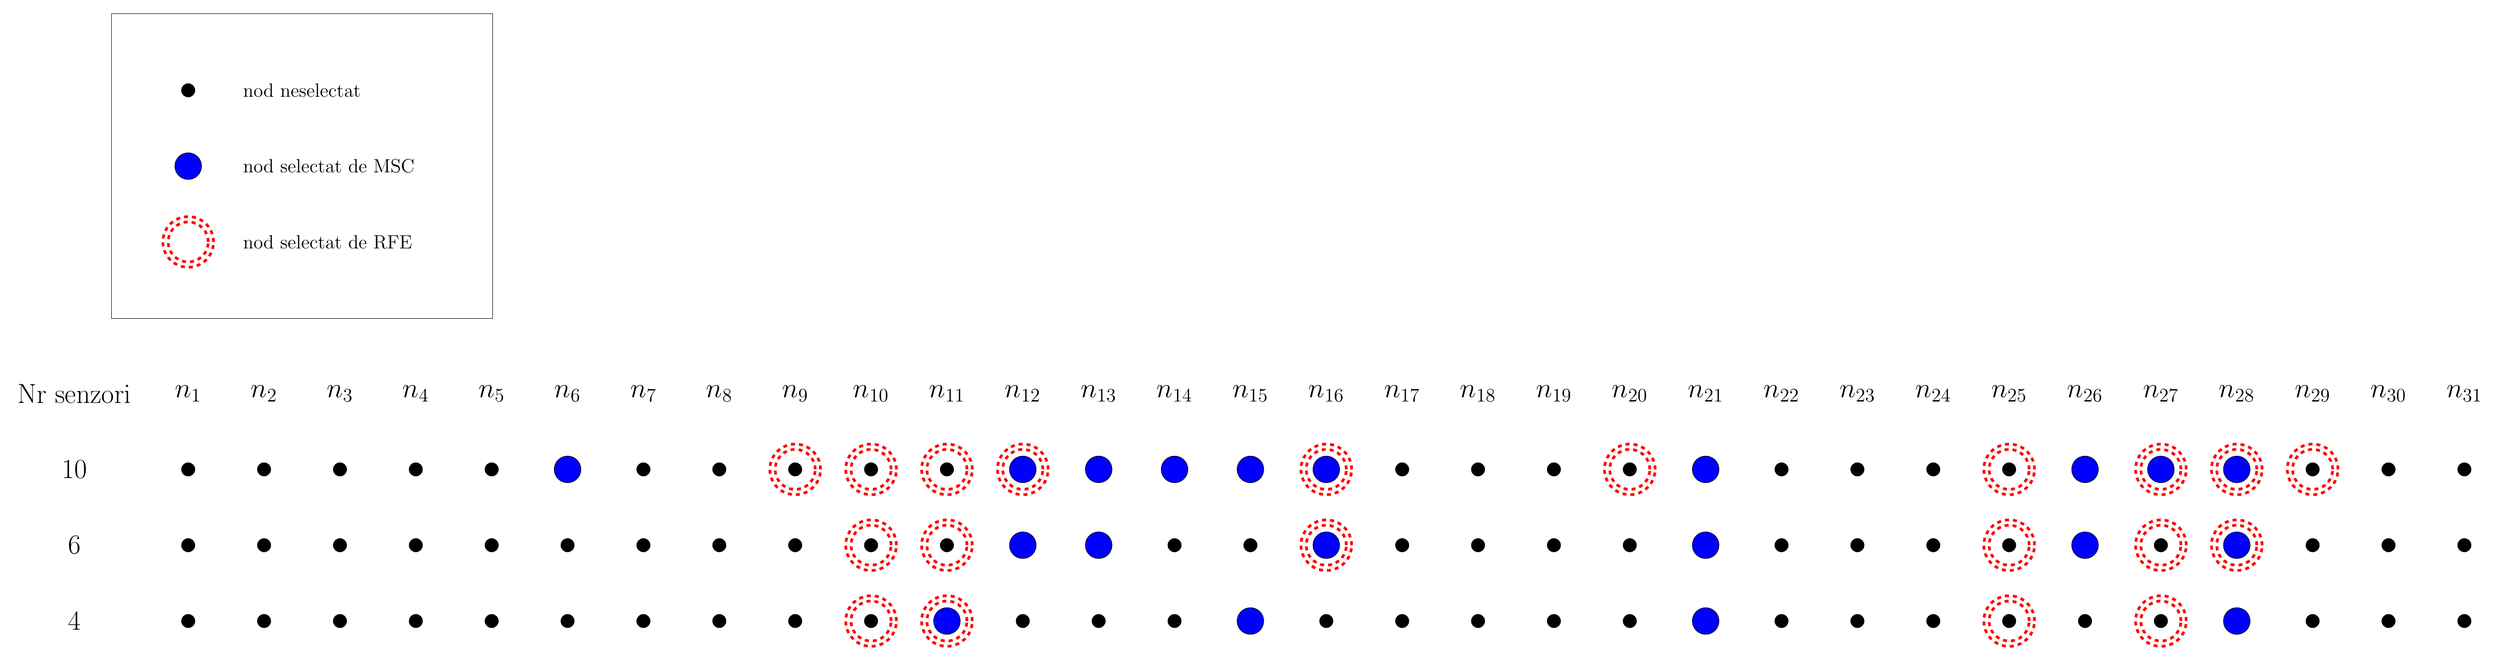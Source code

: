 % \foreach \x/\xtext in {1/1,20/20, 40/40, 60/60, 80/80, 100/100, 120/120, 140/140, 160/160, 186/186}{
% \node[]at(\x*0.25,15){\huge$f_{\xtext}$};
% }
\tikzstyle{node}=[circle,draw=black,fill=blue,minimum height=15pt]
\tikzstyle{link}=[line width=2pt,solid]
\tikzstyle{part}=[rounded corners=10,line width=2pt, dashed,draw=blue]
\foreach \x in {1,2,...,31} {
\node[] at(\x*2, 17){\huge $n_{\x}$};
}

\node[] at(-1, 17) {\huge Nr senzori};

%% 10 senzori


\node[] at(-1, 15) {\huge 10};
\foreach \x in {1,2,...,31}{
\draw[fill=black] (\x*2, 15) circle(5pt);
}


\foreach \x in {  6 ,   12 ,  13,  14, 15,  16,   21, 26,  27,  28} {
\draw[fill=blue] (\x*2, 15) circle(10pt);
}

\foreach \x in {9, 10, 11, 12, 16 ,20 ,25, 27 ,28, 29} {
\draw[line width=2pt, dashed,red] (\x*2, 15) circle(15pt) circle(19pt);
}
%% 6 senzori
\node[] at(-1, 13) {\huge 6};
\foreach \x in {1,2,...,31}{
\draw[fill=black] (\x*2, 13) circle(5pt);
}

\foreach \x in {12,  13 ,   16,  21 ,  26,    28} {
\draw[fill=blue] (\x*2, 13) circle(10pt);
}

\foreach \x in {10, 11, 16, 25, 27, 28} {
\draw[line width=2pt, dashed,red] (\x*2, 13) circle(15pt) circle(19pt);
}

%% 4 senzori
\node[] at(-1, 11) {\huge 4};
\foreach \x in {1,2,...,31}{
\draw[fill=black] (\x*2, 11) circle(5pt);
}

\foreach \x in {10, 11, 25, 27}{
\draw[line width=2pt, dashed,red] (\x*2, 11) circle(15pt) circle(19pt);
}


 \foreach \x in {11,   15,  21,  28}{
\draw[fill=blue] (\x*2, 11) circle(10pt);
}



\draw[fill=black] (2, 25) circle(5pt);
\node(l1)[draw=none, label={[xshift=1.2cm]0:\Large nod neselectat}] at (2, 25){};
\draw[fill=blue] (2, 23) circle(10pt);
\node(l2)[draw=none, label={[xshift=1.2cm]0:\Large nod selectat de MSC}] at (2, 23){};
\draw[line width=2pt, dashed,red] (2, 21) circle(15pt) circle(19pt);
\node(l3)[draw=none, label={[xshift=1.2cm]0:\Large nod selectat de RFE}] at (2, 21){};
\node(l4)[draw=none] at (8,21){};
\node(l5)[draw=none] at(8,25){};
\node[draw,fit=(l1)(l2)(l3)(l4)(l5),inner sep=1.9cm]{};
%  \node(l1)[fill=blue, circle, label={[xshift=1.2cm]0:\Large nod jonc\c tiune}]at(-10,15.5){};
%  \node(l2)[node, label={[xshift=1.2cm]0:\Large nod tanc}, below of=l1, node distance=1.5cm]{};
%  \draw[line width=2pt] (l2.center) circle(12pt);
%  \node(l4)[node, label={[xshift=1.2cm]0:\Large nod cu senzor}, below of=l2, node distance=1.5cm]{};
%  \draw[line width=2pt,dashed,orange] (l4.center) circle(12pt) circle(17pt);
%  
% %  \node(l4)[part, minimum height=.75cm,minimum width=1.5cm,label={[xshift=.5cm]0:\Large junction partition}, below of=l3, node distance=1.5cm]{};
%  \draw[link](l4.west)++(-0.2,-1.3cm)--++(1.7cm,0) node(l5)[pos=1.2, right]{\Large conduct\u a};
%  \node[below of=l4, node distance=2.5cm,minimum height=1em,label={[xshift=1.45cm]0:\Large defect}](l6){};
%  \draw[-latex,line width=2pt,,red](l6.north)+(0em,1em)--+(-1.5em,-1.5em)--+(.75em,-0.5em)--+(-1em,-3em);
%  
%  \node[draw,fit=(l1)(l2)(l4)(l5)(l6),inner sep=1.9cm]{};


% \draw[-latex,line width=2pt,,red](n18.north)+(2em,1em)--+(.5em,-1.5em)--+(2.75em,-0.5em)--+(1em,-3em);
% \foreach \x/\xtext in {1/1, 2/2, 3/3, 4/4, 5/5, 6/6, 7/7, 8/8, 9/9, 10/10, 11/11, 12/12, 13/13, 14/14}{
% \node[]at(-1,15 - \x){\huge$br_{\xtext}$};
% }
% 
% % \node(s1)[]at(-2,14){\huge$s_1(on \ br_1)$};
% \foreach \x in{1,2,3,4,5,7,8,9,10,11,13,37,38,51}{
% \draw[fill=black](0.25*\x,14)circle(3pt);
% }
% 
% % \node(s1)[]at(-2,13){\huge$s_2(on \ br_{14})$};
% \foreach \x in{2,4,5,11,13,14}{
% \draw[fill=black](0.25*\x,13)circle(3pt);
% }
% 
% % \node(s1)[]at(-2,12){\huge$s_3(on \ br_{19})$};
% \foreach \x in{2,4,6,7,8,9,10,11,12,13,15,16,17,18,19,20,21,22,23,27,28,29,31,32,33,36,37,38,44,48,51,54,96,184}{
% \draw[fill=black](0.25*\x,12)circle(3pt);
% }
% 
% % \node(s1)[]at(-2,11){\huge$s_4(on \ br_{26})$};
% \foreach \x in{7,8,9,16,21,23,24,26,27,28,29,31,32,36,38,41,48,50,51,54}{
% \draw[fill=black](0.25*\x,11)circle(3pt);
% }
% 
% % \node(s1)[]at(-2,10){\huge$s_5(on \ br_{46})$};
% \foreach \x in{7,8,9,36,38,46,47,49,50,51,52,54,96}{
% \draw[fill=black](0.25*\x,10)circle(3pt);
% }
% 
% % \node(s1)[]at(-2,9){\huge$s_6(on \ br_{55})$};
% \foreach \x in{7,8,9,36,50,51,52,53,55}{
% \draw[fill=black](0.25*\x,9)circle(3pt);
% }
% 
% % \node(s1)[]at(-2,8){\huge$s_7(on \ br_{77})$};
% \foreach \x in{72,75,76,77,79,84,87,96,97,98,99,183}{
% \draw[fill=black](0.25*\x,8)circle(3pt);
% }
% 
% % \node(s1)[]at(-2,7){\huge$s_8(on \ br_{82})$};
% \foreach \x in{3,4,5,7,8,9,21,23,30,33,36,37,38,41,47,48,50,51,54,56,57,58,59,60,61,62,64,65,66,67,68,69,70,71,72,73,74,75,76,78,79,80,81,82,83,85,86,87,88,89,90,91,92,93,94,95,96,97,98,99,100,101,102,103,104,105,106,107,108,109,110,112,114,116,117,118,119,120,126,127,129,131,133,134,136,137,141,147,148,151,152,153,155,157,159,163,164,167,168,174,176,177,183,184,185}{
% \draw[fill=black](0.25*\x,7)circle(3pt);
% }

% \node(s1)[]at(-2,6){\huge$s_9(on \ br_{109})$};
% \foreach \x in{2,3,4,5,6,7,8,9,10,11,13,15,16,20,21,22,23,24,25,27,28,29,30,31,32,33,34,35,36,37,38,39,40,41,42,43,44,45,47,48,50,51,52,54,55,56,57,58,59,60,61,62,63,64,65,66,67,68,69,70,71,72,74,75,76,81,82,84,85,86,87,88,89,90,93,94,95,96,97,98,99,102,104,105,106,107,108,109,110,111,112,113,114,115,116,117,118,119,120,121,123,124,125,126,127,128,129,130,131,132,134,135,136,137,139,141,142,144,145,146,147,148,149,150,151,152,153,155,156,157,158,159,163,164,165,166,167,168,170,172,174,176,178,179,180,181,183,184,185,186}{
% \draw[fill=black](0.25*\x,6)circle(3pt);
% }
% 
% % \node(s1)[]at(-1,5){\huge$n_10$};
% \foreach \x in{121,122,123,125}{
% \draw[fill=black](0.25*\x,5)circle(3pt);
% }
% 
% % \node(s1)[]at(-1,4){\huge$n_11$};
% \foreach \x in{7,9,51,96,97,108,118,119,121,123,124,125,128,129,130,131,132,133,134,135,136,137,138,139,140,141,142,143,144,145,146,147,148,149,151,152,153,154,155,157,158,159,160,161,162,163,164,165,166,167,168,170,172,174,177,183,184}{
% \draw[fill=black](0.25*\x,4)circle(3pt);
% }
% 
% % \node(s1)[]at(-1,3){\huge$n_12$};
% \foreach \x in{163,167,169}{
% \draw[fill=black](0.25*\x,3)circle(3pt);
% }
% 
% % \node(s1)[]at(-1,2){\huge$n_13$};
% \foreach \x in{166,167,168,171,173,174,175,176,177}{
% \draw[fill=black](0.25*\x,2)circle(3pt);
% }
% 
% % \node(s1)[]at(-1,1){\huge$n_14$};
% \foreach \x in{31,32,33,34,35,36,38,41,42,43,180,181,182}{
% \draw[fill=black](0.25*\x,1)circle(3pt);
% }

%%%%%%%%%%%%%%%%

% \foreach \x in{1,...,186}{
% \draw[fill=black](0.25*\x,1)node[]{x};
% }
